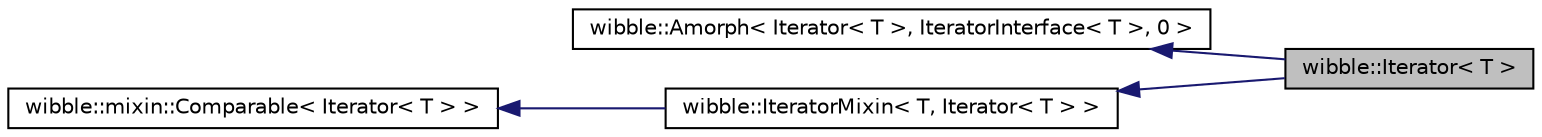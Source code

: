 digraph G
{
  edge [fontname="Helvetica",fontsize="10",labelfontname="Helvetica",labelfontsize="10"];
  node [fontname="Helvetica",fontsize="10",shape=record];
  rankdir="LR";
  Node1 [label="wibble::Iterator\< T \>",height=0.2,width=0.4,color="black", fillcolor="grey75", style="filled" fontcolor="black"];
  Node2 -> Node1 [dir="back",color="midnightblue",fontsize="10",style="solid",fontname="Helvetica"];
  Node2 [label="wibble::Amorph\< Iterator\< T \>, IteratorInterface\< T \>, 0 \>",height=0.2,width=0.4,color="black", fillcolor="white", style="filled",URL="$structwibble_1_1Amorph.html"];
  Node3 -> Node1 [dir="back",color="midnightblue",fontsize="10",style="solid",fontname="Helvetica"];
  Node3 [label="wibble::IteratorMixin\< T, Iterator\< T \> \>",height=0.2,width=0.4,color="black", fillcolor="white", style="filled",URL="$structwibble_1_1IteratorMixin.html"];
  Node4 -> Node3 [dir="back",color="midnightblue",fontsize="10",style="solid",fontname="Helvetica"];
  Node4 [label="wibble::mixin::Comparable\< Iterator\< T \> \>",height=0.2,width=0.4,color="black", fillcolor="white", style="filled",URL="$structwibble_1_1mixin_1_1Comparable.html"];
}

